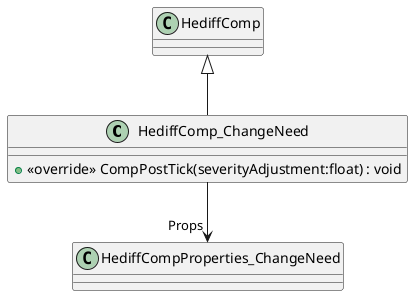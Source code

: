 @startuml
class HediffComp_ChangeNeed {
    + <<override>> CompPostTick(severityAdjustment:float) : void
}
HediffComp <|-- HediffComp_ChangeNeed
HediffComp_ChangeNeed --> "Props" HediffCompProperties_ChangeNeed
@enduml
